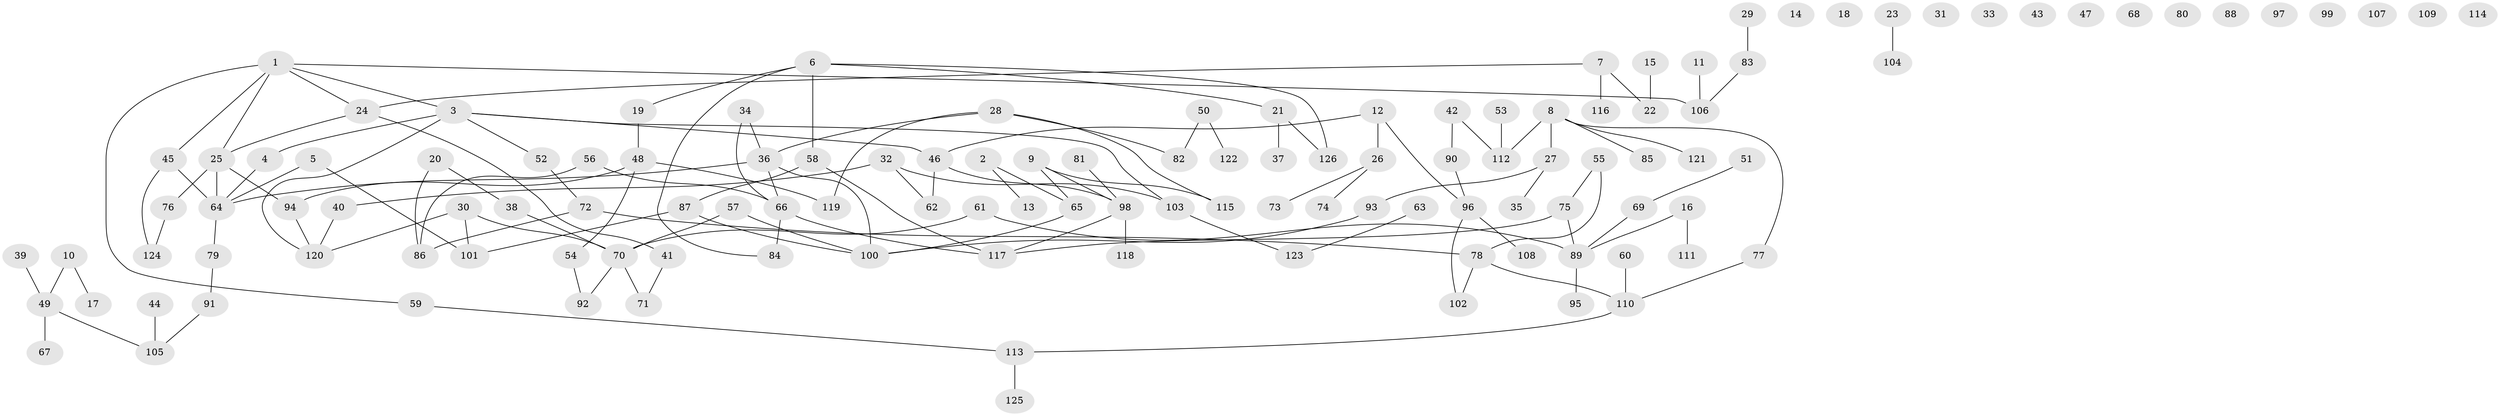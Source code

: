 // coarse degree distribution, {6: 0.08108108108108109, 7: 0.02702702702702703, 3: 0.1891891891891892, 4: 0.1891891891891892, 8: 0.02702702702702703, 2: 0.2702702702702703, 1: 0.13513513513513514, 5: 0.05405405405405406, 9: 0.02702702702702703}
// Generated by graph-tools (version 1.1) at 2025/47/03/04/25 22:47:54]
// undirected, 126 vertices, 139 edges
graph export_dot {
  node [color=gray90,style=filled];
  1;
  2;
  3;
  4;
  5;
  6;
  7;
  8;
  9;
  10;
  11;
  12;
  13;
  14;
  15;
  16;
  17;
  18;
  19;
  20;
  21;
  22;
  23;
  24;
  25;
  26;
  27;
  28;
  29;
  30;
  31;
  32;
  33;
  34;
  35;
  36;
  37;
  38;
  39;
  40;
  41;
  42;
  43;
  44;
  45;
  46;
  47;
  48;
  49;
  50;
  51;
  52;
  53;
  54;
  55;
  56;
  57;
  58;
  59;
  60;
  61;
  62;
  63;
  64;
  65;
  66;
  67;
  68;
  69;
  70;
  71;
  72;
  73;
  74;
  75;
  76;
  77;
  78;
  79;
  80;
  81;
  82;
  83;
  84;
  85;
  86;
  87;
  88;
  89;
  90;
  91;
  92;
  93;
  94;
  95;
  96;
  97;
  98;
  99;
  100;
  101;
  102;
  103;
  104;
  105;
  106;
  107;
  108;
  109;
  110;
  111;
  112;
  113;
  114;
  115;
  116;
  117;
  118;
  119;
  120;
  121;
  122;
  123;
  124;
  125;
  126;
  1 -- 3;
  1 -- 24;
  1 -- 25;
  1 -- 45;
  1 -- 59;
  1 -- 106;
  2 -- 13;
  2 -- 65;
  3 -- 4;
  3 -- 46;
  3 -- 52;
  3 -- 103;
  3 -- 120;
  4 -- 64;
  5 -- 64;
  5 -- 101;
  6 -- 19;
  6 -- 21;
  6 -- 58;
  6 -- 84;
  6 -- 126;
  7 -- 22;
  7 -- 24;
  7 -- 116;
  8 -- 27;
  8 -- 77;
  8 -- 85;
  8 -- 112;
  8 -- 121;
  9 -- 65;
  9 -- 98;
  9 -- 115;
  10 -- 17;
  10 -- 49;
  11 -- 106;
  12 -- 26;
  12 -- 46;
  12 -- 96;
  15 -- 22;
  16 -- 89;
  16 -- 111;
  19 -- 48;
  20 -- 38;
  20 -- 86;
  21 -- 37;
  21 -- 126;
  23 -- 104;
  24 -- 25;
  24 -- 41;
  25 -- 64;
  25 -- 76;
  25 -- 94;
  26 -- 73;
  26 -- 74;
  27 -- 35;
  27 -- 93;
  28 -- 36;
  28 -- 82;
  28 -- 115;
  28 -- 119;
  29 -- 83;
  30 -- 70;
  30 -- 101;
  30 -- 120;
  32 -- 40;
  32 -- 62;
  32 -- 103;
  34 -- 36;
  34 -- 66;
  36 -- 64;
  36 -- 66;
  36 -- 100;
  38 -- 70;
  39 -- 49;
  40 -- 120;
  41 -- 71;
  42 -- 90;
  42 -- 112;
  44 -- 105;
  45 -- 64;
  45 -- 124;
  46 -- 62;
  46 -- 98;
  48 -- 54;
  48 -- 94;
  48 -- 119;
  49 -- 67;
  49 -- 105;
  50 -- 82;
  50 -- 122;
  51 -- 69;
  52 -- 72;
  53 -- 112;
  54 -- 92;
  55 -- 75;
  55 -- 78;
  56 -- 66;
  56 -- 86;
  57 -- 70;
  57 -- 100;
  58 -- 87;
  58 -- 117;
  59 -- 113;
  60 -- 110;
  61 -- 70;
  61 -- 89;
  63 -- 123;
  64 -- 79;
  65 -- 100;
  66 -- 84;
  66 -- 117;
  69 -- 89;
  70 -- 71;
  70 -- 92;
  72 -- 78;
  72 -- 86;
  75 -- 89;
  75 -- 117;
  76 -- 124;
  77 -- 110;
  78 -- 102;
  78 -- 110;
  79 -- 91;
  81 -- 98;
  83 -- 106;
  87 -- 100;
  87 -- 101;
  89 -- 95;
  90 -- 96;
  91 -- 105;
  93 -- 100;
  94 -- 120;
  96 -- 102;
  96 -- 108;
  98 -- 117;
  98 -- 118;
  103 -- 123;
  110 -- 113;
  113 -- 125;
}
